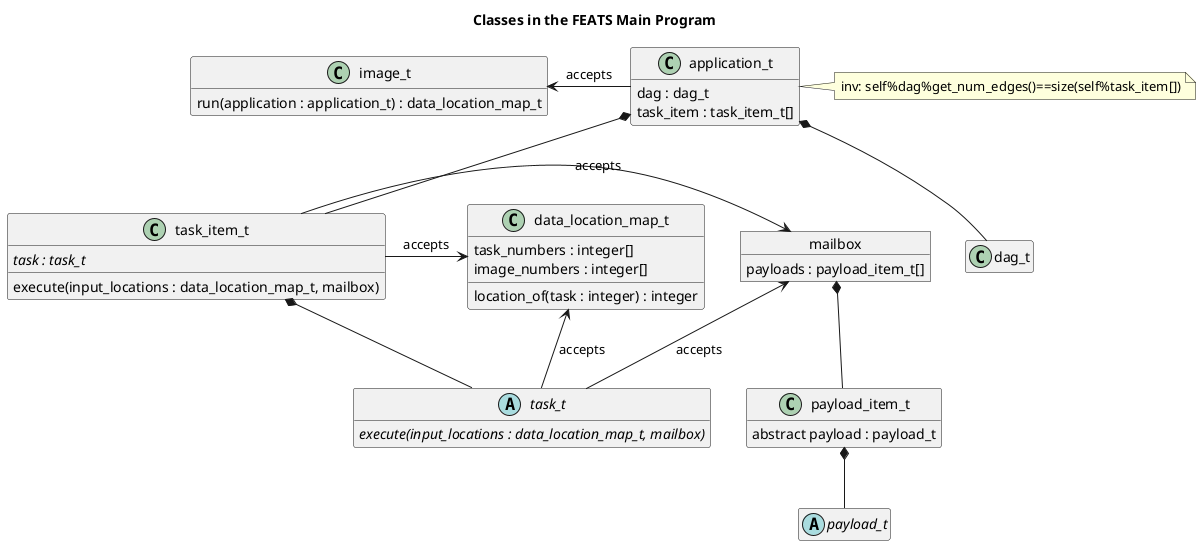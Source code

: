 @startuml
Title "Classes in the FEATS Main Program"

hide empty members

class data_location_map_t{
  task_numbers : integer[]
  image_numbers : integer[]
  location_of(task : integer) : integer
}

abstract class payload_t
class payload_item_t{
  abstract payload : payload_t
}

payload_item_t *-down- payload_t

object mailbox{
  payloads : payload_item_t[]
}

mailbox *-down- payload_item_t

abstract class task_t{
  {abstract} execute(input_locations : data_location_map_t, mailbox)
}
class task_item_t{
  {abstract} task : task_t
  execute(input_locations : data_location_map_t, mailbox)
}

task_t -left-> data_location_map_t : accepts
task_t -left-> mailbox : accepts

task_item_t *-down- task_t
task_item_t -left-> data_location_map_t : accepts
task_item_t -left-> mailbox : accepts

class dag_t{
}

class application_t{
  dag : dag_t
  task_item : task_item_t[]
}
note right: inv: self%dag%get_num_edges()==size(self%task_item[])
application_t *-down- dag_t
application_t *-down- task_item_t


class image_t{
  run(application : application_t) : data_location_map_t
}

application_t -left-> image_t : accepts

@enduml
